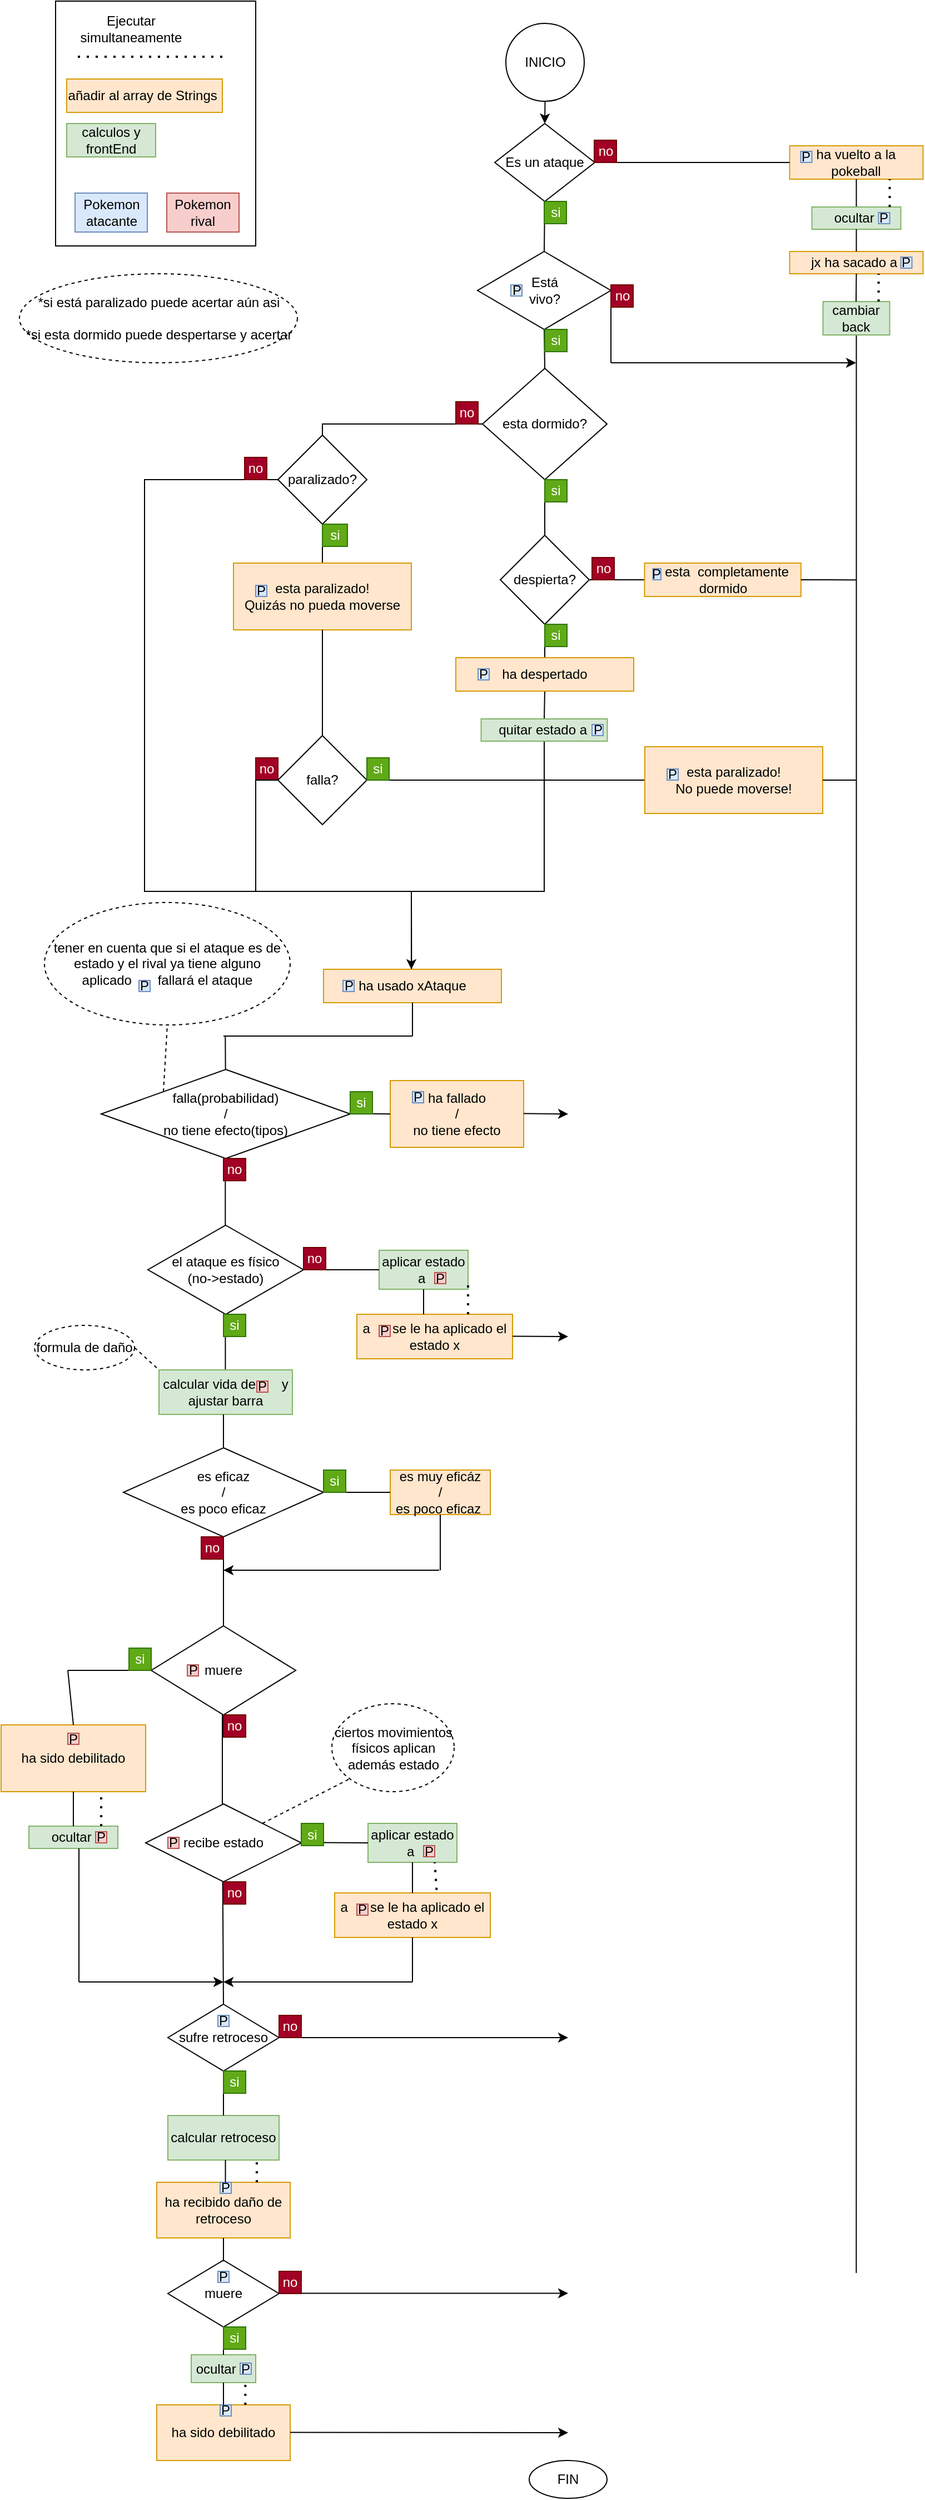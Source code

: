 <mxfile version="20.3.0" type="device"><diagram id="TTxamxQ-wxylOq79l1CP" name="Página-1"><mxGraphModel dx="1242" dy="259" grid="1" gridSize="10" guides="1" tooltips="1" connect="1" arrows="1" fold="1" page="1" pageScale="1" pageWidth="827" pageHeight="1169" math="0" shadow="0"><root><mxCell id="0"/><mxCell id="1" parent="0"/><mxCell id="rNsRmQlLAlnCnzhRbah5-5" style="edgeStyle=orthogonalEdgeStyle;rounded=0;orthogonalLoop=1;jettySize=auto;html=1;exitX=0.5;exitY=1;exitDx=0;exitDy=0;entryX=0.5;entryY=0;entryDx=0;entryDy=0;endArrow=none;endFill=0;" edge="1" parent="1" source="TxK9LLlYr3Nm-h3g5hkF-1" target="TxK9LLlYr3Nm-h3g5hkF-35"><mxGeometry relative="1" as="geometry"/></mxCell><mxCell id="TxK9LLlYr3Nm-h3g5hkF-1" value="" style="rhombus;whiteSpace=wrap;html=1;" parent="1" vertex="1"><mxGeometry x="419.5" y="265" width="120" height="70" as="geometry"/></mxCell><mxCell id="TxK9LLlYr3Nm-h3g5hkF-2" value="P" style="text;html=1;strokeColor=#6c8ebf;fillColor=#dae8fc;align=center;verticalAlign=middle;whiteSpace=wrap;rounded=0;" parent="1" vertex="1"><mxGeometry x="449.5" y="295" width="10" height="10" as="geometry"/></mxCell><mxCell id="TxK9LLlYr3Nm-h3g5hkF-3" value="Está vivo?" style="text;html=1;strokeColor=none;fillColor=none;align=center;verticalAlign=middle;whiteSpace=wrap;rounded=0;" parent="1" vertex="1"><mxGeometry x="459.5" y="290" width="40" height="20" as="geometry"/></mxCell><mxCell id="TxK9LLlYr3Nm-h3g5hkF-11" value="si" style="text;html=1;strokeColor=#2D7600;fillColor=#60a917;align=center;verticalAlign=middle;whiteSpace=wrap;rounded=0;fontColor=#ffffff;" parent="1" vertex="1"><mxGeometry x="480" y="335" width="20" height="20" as="geometry"/></mxCell><mxCell id="TxK9LLlYr3Nm-h3g5hkF-12" value="Es un ataque" style="rhombus;whiteSpace=wrap;html=1;" parent="1" vertex="1"><mxGeometry x="435" y="150" width="90" height="70" as="geometry"/></mxCell><mxCell id="TxK9LLlYr3Nm-h3g5hkF-13" value="" style="endArrow=none;html=1;exitX=0.5;exitY=0;exitDx=0;exitDy=0;entryX=0.5;entryY=1;entryDx=0;entryDy=0;" parent="1" source="TxK9LLlYr3Nm-h3g5hkF-1" target="TxK9LLlYr3Nm-h3g5hkF-12" edge="1"><mxGeometry width="50" height="50" relative="1" as="geometry"><mxPoint x="479.5" y="255" as="sourcePoint"/><mxPoint x="499.5" y="235" as="targetPoint"/></mxGeometry></mxCell><mxCell id="TxK9LLlYr3Nm-h3g5hkF-15" value="ha vuelto a la pokeball" style="text;html=1;strokeColor=#d79b00;fillColor=#ffe6cc;align=center;verticalAlign=middle;whiteSpace=wrap;rounded=0;" parent="1" vertex="1"><mxGeometry x="700.25" y="170" width="120" height="30" as="geometry"/></mxCell><mxCell id="TxK9LLlYr3Nm-h3g5hkF-16" value="P" style="text;html=1;strokeColor=#6c8ebf;fillColor=#dae8fc;align=center;verticalAlign=middle;whiteSpace=wrap;rounded=0;" parent="1" vertex="1"><mxGeometry x="710.25" y="175" width="10" height="10" as="geometry"/></mxCell><mxCell id="TxK9LLlYr3Nm-h3g5hkF-17" value="si" style="text;html=1;strokeColor=#2D7600;fillColor=#60a917;align=center;verticalAlign=middle;whiteSpace=wrap;rounded=0;fontColor=#ffffff;" parent="1" vertex="1"><mxGeometry x="479.5" y="220" width="20" height="20" as="geometry"/></mxCell><mxCell id="TxK9LLlYr3Nm-h3g5hkF-18" value="" style="endArrow=none;html=1;entryX=0;entryY=0.5;entryDx=0;entryDy=0;exitX=1;exitY=0.5;exitDx=0;exitDy=0;" parent="1" source="TxK9LLlYr3Nm-h3g5hkF-12" target="TxK9LLlYr3Nm-h3g5hkF-15" edge="1"><mxGeometry width="50" height="50" relative="1" as="geometry"><mxPoint x="509.5" y="295" as="sourcePoint"/><mxPoint x="559.5" y="245" as="targetPoint"/></mxGeometry></mxCell><mxCell id="TxK9LLlYr3Nm-h3g5hkF-19" value="no" style="text;html=1;strokeColor=#6F0000;fillColor=#a20025;align=center;verticalAlign=middle;whiteSpace=wrap;rounded=0;fontColor=#ffffff;" parent="1" vertex="1"><mxGeometry x="524.5" y="165" width="20" height="20" as="geometry"/></mxCell><mxCell id="rNsRmQlLAlnCnzhRbah5-15" style="edgeStyle=orthogonalEdgeStyle;rounded=0;orthogonalLoop=1;jettySize=auto;html=1;exitX=0.5;exitY=1;exitDx=0;exitDy=0;endArrow=none;endFill=0;" edge="1" parent="1" source="TxK9LLlYr3Nm-h3g5hkF-20"><mxGeometry relative="1" as="geometry"><mxPoint x="760.19" y="2081.524" as="targetPoint"/></mxGeometry></mxCell><mxCell id="TxK9LLlYr3Nm-h3g5hkF-20" value="cambiar back" style="text;html=1;strokeColor=#82b366;fillColor=#d5e8d4;align=center;verticalAlign=middle;whiteSpace=wrap;rounded=0;" parent="1" vertex="1"><mxGeometry x="730.25" y="310" width="60" height="30" as="geometry"/></mxCell><mxCell id="TxK9LLlYr3Nm-h3g5hkF-21" value="" style="endArrow=none;html=1;" parent="1" target="TxK9LLlYr3Nm-h3g5hkF-15" edge="1"><mxGeometry width="50" height="50" relative="1" as="geometry"><mxPoint x="760.25" y="225" as="sourcePoint"/><mxPoint x="700.25" y="235" as="targetPoint"/></mxGeometry></mxCell><mxCell id="TxK9LLlYr3Nm-h3g5hkF-24" value="" style="group" parent="1" vertex="1" connectable="0"><mxGeometry x="720.25" y="225" width="80" height="20" as="geometry"/></mxCell><mxCell id="TxK9LLlYr3Nm-h3g5hkF-22" value="ocultar&amp;nbsp;" style="text;html=1;strokeColor=#82b366;fillColor=#d5e8d4;align=center;verticalAlign=middle;whiteSpace=wrap;rounded=0;" parent="TxK9LLlYr3Nm-h3g5hkF-24" vertex="1"><mxGeometry width="80" height="20" as="geometry"/></mxCell><mxCell id="TxK9LLlYr3Nm-h3g5hkF-23" value="P" style="text;html=1;strokeColor=#6c8ebf;fillColor=#dae8fc;align=center;verticalAlign=middle;whiteSpace=wrap;rounded=0;" parent="TxK9LLlYr3Nm-h3g5hkF-24" vertex="1"><mxGeometry x="60" y="5" width="10" height="10" as="geometry"/></mxCell><mxCell id="TxK9LLlYr3Nm-h3g5hkF-28" value="" style="group" parent="1" vertex="1" connectable="0"><mxGeometry x="700.25" y="265" width="120" height="20" as="geometry"/></mxCell><mxCell id="TxK9LLlYr3Nm-h3g5hkF-26" value="jx ha sacado a&amp;nbsp;" style="text;html=1;strokeColor=#d79b00;fillColor=#ffe6cc;align=center;verticalAlign=middle;whiteSpace=wrap;rounded=0;" parent="TxK9LLlYr3Nm-h3g5hkF-28" vertex="1"><mxGeometry width="120" height="20" as="geometry"/></mxCell><mxCell id="TxK9LLlYr3Nm-h3g5hkF-27" value="P" style="text;html=1;strokeColor=#6c8ebf;fillColor=#dae8fc;align=center;verticalAlign=middle;whiteSpace=wrap;rounded=0;" parent="TxK9LLlYr3Nm-h3g5hkF-28" vertex="1"><mxGeometry x="100" y="5" width="10" height="10" as="geometry"/></mxCell><mxCell id="TxK9LLlYr3Nm-h3g5hkF-29" value="" style="endArrow=none;html=1;entryX=0.5;entryY=1;entryDx=0;entryDy=0;exitX=0.5;exitY=0;exitDx=0;exitDy=0;" parent="1" source="TxK9LLlYr3Nm-h3g5hkF-26" target="TxK9LLlYr3Nm-h3g5hkF-22" edge="1"><mxGeometry width="50" height="50" relative="1" as="geometry"><mxPoint x="770.25" y="235.0" as="sourcePoint"/><mxPoint x="770.25" y="210" as="targetPoint"/></mxGeometry></mxCell><mxCell id="TxK9LLlYr3Nm-h3g5hkF-30" value="" style="endArrow=none;html=1;entryX=0.5;entryY=1;entryDx=0;entryDy=0;exitX=0.5;exitY=0;exitDx=0;exitDy=0;" parent="1" target="TxK9LLlYr3Nm-h3g5hkF-26" edge="1"><mxGeometry width="50" height="50" relative="1" as="geometry"><mxPoint x="760.01" y="310" as="sourcePoint"/><mxPoint x="760.01" y="290" as="targetPoint"/></mxGeometry></mxCell><mxCell id="TxK9LLlYr3Nm-h3g5hkF-31" value="" style="endArrow=none;html=1;entryX=1;entryY=0.5;entryDx=0;entryDy=0;" parent="1" target="TxK9LLlYr3Nm-h3g5hkF-1" edge="1"><mxGeometry width="50" height="50" relative="1" as="geometry"><mxPoint x="539.5" y="365" as="sourcePoint"/><mxPoint x="359.5" y="395" as="targetPoint"/></mxGeometry></mxCell><mxCell id="TxK9LLlYr3Nm-h3g5hkF-33" value="" style="endArrow=classic;html=1;endFill=1;" parent="1" edge="1"><mxGeometry width="50" height="50" relative="1" as="geometry"><mxPoint x="539.5" y="365" as="sourcePoint"/><mxPoint x="760" y="365" as="targetPoint"/></mxGeometry></mxCell><mxCell id="TxK9LLlYr3Nm-h3g5hkF-34" value="no" style="text;html=1;strokeColor=#6F0000;fillColor=#a20025;align=center;verticalAlign=middle;whiteSpace=wrap;rounded=0;fontColor=#ffffff;" parent="1" vertex="1"><mxGeometry x="539.5" y="295" width="20" height="20" as="geometry"/></mxCell><mxCell id="rNsRmQlLAlnCnzhRbah5-25" value="" style="edgeStyle=orthogonalEdgeStyle;rounded=0;orthogonalLoop=1;jettySize=auto;html=1;endArrow=none;endFill=0;" edge="1" parent="1" source="TxK9LLlYr3Nm-h3g5hkF-35" target="rNsRmQlLAlnCnzhRbah5-6"><mxGeometry relative="1" as="geometry"/></mxCell><mxCell id="rNsRmQlLAlnCnzhRbah5-35" style="edgeStyle=orthogonalEdgeStyle;rounded=0;orthogonalLoop=1;jettySize=auto;html=1;exitX=0;exitY=0.5;exitDx=0;exitDy=0;endArrow=none;endFill=0;entryX=0.5;entryY=0;entryDx=0;entryDy=0;" edge="1" parent="1" source="TxK9LLlYr3Nm-h3g5hkF-35" target="rNsRmQlLAlnCnzhRbah5-27"><mxGeometry relative="1" as="geometry"><mxPoint x="270" y="420.143" as="targetPoint"/><Array as="points"><mxPoint x="280" y="420"/></Array></mxGeometry></mxCell><mxCell id="TxK9LLlYr3Nm-h3g5hkF-35" value="esta dormido?" style="rhombus;whiteSpace=wrap;html=1;" parent="1" vertex="1"><mxGeometry x="424" y="370" width="112" height="100" as="geometry"/></mxCell><mxCell id="TxK9LLlYr3Nm-h3g5hkF-37" value="*si está paralizado puede acertar aún asi&lt;br&gt;&lt;br&gt;*si esta dormido puede despertarse y acertar" style="ellipse;whiteSpace=wrap;html=1;dashed=1;" parent="1" vertex="1"><mxGeometry x="7.5" y="285" width="250" height="80" as="geometry"/></mxCell><mxCell id="TxK9LLlYr3Nm-h3g5hkF-40" value="si" style="text;html=1;strokeColor=#2D7600;fillColor=#60a917;align=center;verticalAlign=middle;whiteSpace=wrap;rounded=0;fontColor=#ffffff;" parent="1" vertex="1"><mxGeometry x="480" y="470" width="20" height="20" as="geometry"/></mxCell><mxCell id="TxK9LLlYr3Nm-h3g5hkF-41" value="" style="endArrow=none;html=1;" parent="1" edge="1"><mxGeometry width="50" height="50" relative="1" as="geometry"><mxPoint x="360.17" y="910" as="sourcePoint"/><mxPoint x="360" y="840" as="targetPoint"/></mxGeometry></mxCell><mxCell id="TxK9LLlYr3Nm-h3g5hkF-43" value="no" style="text;html=1;strokeColor=#6F0000;fillColor=#a20025;align=center;verticalAlign=middle;whiteSpace=wrap;rounded=0;fontColor=#ffffff;" parent="1" vertex="1"><mxGeometry x="220" y="720" width="20" height="20" as="geometry"/></mxCell><mxCell id="TxK9LLlYr3Nm-h3g5hkF-45" value="" style="group" parent="1" vertex="1" connectable="0"><mxGeometry x="281" y="910" width="160" height="30" as="geometry"/></mxCell><mxCell id="TxK9LLlYr3Nm-h3g5hkF-42" value="ha usado xAtaque" style="text;html=1;strokeColor=#d79b00;fillColor=#ffe6cc;align=center;verticalAlign=middle;whiteSpace=wrap;rounded=0;" parent="TxK9LLlYr3Nm-h3g5hkF-45" vertex="1"><mxGeometry width="160" height="30" as="geometry"/></mxCell><mxCell id="TxK9LLlYr3Nm-h3g5hkF-44" value="P" style="text;html=1;strokeColor=#6c8ebf;fillColor=#dae8fc;align=center;verticalAlign=middle;whiteSpace=wrap;rounded=0;" parent="TxK9LLlYr3Nm-h3g5hkF-45" vertex="1"><mxGeometry x="17.5" y="10" width="10" height="10" as="geometry"/></mxCell><mxCell id="TxK9LLlYr3Nm-h3g5hkF-46" value="falla(probabilidad)&lt;br&gt;/&lt;br&gt;no tiene efecto(tipos)" style="rhombus;whiteSpace=wrap;html=1;" parent="1" vertex="1"><mxGeometry x="81" y="1000" width="224" height="80" as="geometry"/></mxCell><mxCell id="TxK9LLlYr3Nm-h3g5hkF-47" value="" style="endArrow=none;html=1;entryX=0.5;entryY=1;entryDx=0;entryDy=0;" parent="1" target="TxK9LLlYr3Nm-h3g5hkF-42" edge="1"><mxGeometry width="50" height="50" relative="1" as="geometry"><mxPoint x="361" y="970" as="sourcePoint"/><mxPoint x="221" y="880" as="targetPoint"/></mxGeometry></mxCell><mxCell id="TxK9LLlYr3Nm-h3g5hkF-48" value="" style="endArrow=none;html=1;" parent="1" edge="1"><mxGeometry width="50" height="50" relative="1" as="geometry"><mxPoint x="192.82" y="1000" as="sourcePoint"/><mxPoint x="192.66" y="970" as="targetPoint"/></mxGeometry></mxCell><mxCell id="TxK9LLlYr3Nm-h3g5hkF-49" value="" style="endArrow=none;html=1;" parent="1" edge="1"><mxGeometry width="50" height="50" relative="1" as="geometry"><mxPoint x="191" y="970" as="sourcePoint"/><mxPoint x="361" y="970" as="targetPoint"/></mxGeometry></mxCell><mxCell id="TxK9LLlYr3Nm-h3g5hkF-50" value="ha fallado&lt;br&gt;/&lt;br&gt;no tiene efecto" style="rounded=0;whiteSpace=wrap;html=1;fillColor=#ffe6cc;strokeColor=#d79b00;" parent="1" vertex="1"><mxGeometry x="341" y="1010" width="120" height="60" as="geometry"/></mxCell><mxCell id="TxK9LLlYr3Nm-h3g5hkF-51" value="" style="endArrow=classic;html=1;endFill=1;" parent="1" edge="1"><mxGeometry width="50" height="50" relative="1" as="geometry"><mxPoint x="461" y="1039.66" as="sourcePoint"/><mxPoint x="501" y="1040" as="targetPoint"/></mxGeometry></mxCell><mxCell id="TxK9LLlYr3Nm-h3g5hkF-52" value="" style="endArrow=none;html=1;entryX=0;entryY=0.5;entryDx=0;entryDy=0;" parent="1" target="TxK9LLlYr3Nm-h3g5hkF-50" edge="1"><mxGeometry width="50" height="50" relative="1" as="geometry"><mxPoint x="305" y="1039.66" as="sourcePoint"/><mxPoint x="335" y="1039.66" as="targetPoint"/></mxGeometry></mxCell><mxCell id="TxK9LLlYr3Nm-h3g5hkF-53" value="si" style="text;html=1;strokeColor=#2D7600;fillColor=#60a917;align=center;verticalAlign=middle;whiteSpace=wrap;rounded=0;fontColor=#ffffff;" parent="1" vertex="1"><mxGeometry x="305" y="1020" width="20" height="20" as="geometry"/></mxCell><mxCell id="TxK9LLlYr3Nm-h3g5hkF-54" value="P" style="text;html=1;strokeColor=#6c8ebf;fillColor=#dae8fc;align=center;verticalAlign=middle;whiteSpace=wrap;rounded=0;" parent="1" vertex="1"><mxGeometry x="361" y="1020" width="10" height="10" as="geometry"/></mxCell><mxCell id="TxK9LLlYr3Nm-h3g5hkF-55" value="" style="endArrow=none;html=1;" parent="1" edge="1"><mxGeometry width="50" height="50" relative="1" as="geometry"><mxPoint x="192.66" y="1140" as="sourcePoint"/><mxPoint x="192.66" y="1080" as="targetPoint"/></mxGeometry></mxCell><mxCell id="TxK9LLlYr3Nm-h3g5hkF-56" value="no" style="text;html=1;strokeColor=#6F0000;fillColor=#a20025;align=center;verticalAlign=middle;whiteSpace=wrap;rounded=0;fontColor=#ffffff;" parent="1" vertex="1"><mxGeometry x="191" y="1080" width="20" height="20" as="geometry"/></mxCell><mxCell id="TxK9LLlYr3Nm-h3g5hkF-57" value="tener en cuenta que si el ataque es de estado y el rival ya tiene alguno aplicado&amp;nbsp; &amp;nbsp; &amp;nbsp; &amp;nbsp;fallará el ataque" style="ellipse;whiteSpace=wrap;html=1;dashed=1;" parent="1" vertex="1"><mxGeometry x="30" y="850" width="221" height="110" as="geometry"/></mxCell><mxCell id="TxK9LLlYr3Nm-h3g5hkF-58" value="" style="endArrow=none;html=1;exitX=0;exitY=0;exitDx=0;exitDy=0;entryX=0.5;entryY=1;entryDx=0;entryDy=0;dashed=1;" parent="1" source="TxK9LLlYr3Nm-h3g5hkF-46" target="TxK9LLlYr3Nm-h3g5hkF-57" edge="1"><mxGeometry width="50" height="50" relative="1" as="geometry"><mxPoint x="81" y="1000" as="sourcePoint"/><mxPoint x="44.75" y="970" as="targetPoint"/></mxGeometry></mxCell><mxCell id="TxK9LLlYr3Nm-h3g5hkF-59" value="P" style="text;html=1;strokeColor=#6c8ebf;fillColor=#dae8fc;align=center;verticalAlign=middle;whiteSpace=wrap;rounded=0;" parent="1" vertex="1"><mxGeometry x="115" y="920" width="10" height="10" as="geometry"/></mxCell><mxCell id="TxK9LLlYr3Nm-h3g5hkF-60" value="el ataque es físico&lt;br&gt;(no-&amp;gt;estado)" style="rhombus;whiteSpace=wrap;html=1;" parent="1" vertex="1"><mxGeometry x="123" y="1140" width="140" height="80" as="geometry"/></mxCell><mxCell id="TxK9LLlYr3Nm-h3g5hkF-63" value="" style="group" parent="1" vertex="1" connectable="0"><mxGeometry x="331" y="1162.5" width="80" height="35" as="geometry"/></mxCell><mxCell id="TxK9LLlYr3Nm-h3g5hkF-61" value="aplicar estado a&amp;nbsp;" style="text;html=1;strokeColor=#82b366;fillColor=#d5e8d4;align=center;verticalAlign=middle;whiteSpace=wrap;rounded=0;" parent="TxK9LLlYr3Nm-h3g5hkF-63" vertex="1"><mxGeometry width="80" height="35" as="geometry"/></mxCell><mxCell id="TxK9LLlYr3Nm-h3g5hkF-62" value="P" style="text;html=1;strokeColor=#b85450;fillColor=#f8cecc;align=center;verticalAlign=middle;whiteSpace=wrap;rounded=0;" parent="TxK9LLlYr3Nm-h3g5hkF-63" vertex="1"><mxGeometry x="50" y="20" width="10" height="10" as="geometry"/></mxCell><mxCell id="TxK9LLlYr3Nm-h3g5hkF-64" value="" style="endArrow=none;html=1;exitX=1;exitY=0.5;exitDx=0;exitDy=0;entryX=0;entryY=0.5;entryDx=0;entryDy=0;" parent="1" source="TxK9LLlYr3Nm-h3g5hkF-60" target="TxK9LLlYr3Nm-h3g5hkF-61" edge="1"><mxGeometry width="50" height="50" relative="1" as="geometry"><mxPoint x="261" y="1113" as="sourcePoint"/><mxPoint x="325" y="1112.5" as="targetPoint"/></mxGeometry></mxCell><mxCell id="TxK9LLlYr3Nm-h3g5hkF-65" value="no" style="text;html=1;strokeColor=#6F0000;fillColor=#a20025;align=center;verticalAlign=middle;whiteSpace=wrap;rounded=0;fontColor=#ffffff;" parent="1" vertex="1"><mxGeometry x="263" y="1160" width="20" height="20" as="geometry"/></mxCell><mxCell id="TxK9LLlYr3Nm-h3g5hkF-68" value="" style="group" parent="1" vertex="1" connectable="0"><mxGeometry x="311" y="1220" width="140" height="40" as="geometry"/></mxCell><mxCell id="TxK9LLlYr3Nm-h3g5hkF-66" value="a&amp;nbsp; &amp;nbsp; &amp;nbsp; se le ha aplicado el estado x" style="text;html=1;strokeColor=#d79b00;fillColor=#ffe6cc;align=center;verticalAlign=middle;whiteSpace=wrap;rounded=0;" parent="TxK9LLlYr3Nm-h3g5hkF-68" vertex="1"><mxGeometry width="140" height="40" as="geometry"/></mxCell><mxCell id="TxK9LLlYr3Nm-h3g5hkF-67" value="P" style="text;html=1;strokeColor=#b85450;fillColor=#f8cecc;align=center;verticalAlign=middle;whiteSpace=wrap;rounded=0;" parent="TxK9LLlYr3Nm-h3g5hkF-68" vertex="1"><mxGeometry x="20" y="10" width="10" height="10" as="geometry"/></mxCell><mxCell id="TxK9LLlYr3Nm-h3g5hkF-69" value="" style="endArrow=none;html=1;entryX=0.5;entryY=1;entryDx=0;entryDy=0;" parent="1" target="TxK9LLlYr3Nm-h3g5hkF-61" edge="1"><mxGeometry width="50" height="50" relative="1" as="geometry"><mxPoint x="371" y="1220" as="sourcePoint"/><mxPoint x="341" y="1190" as="targetPoint"/></mxGeometry></mxCell><mxCell id="TxK9LLlYr3Nm-h3g5hkF-70" value="" style="endArrow=classic;html=1;endFill=1;" parent="1" edge="1"><mxGeometry width="50" height="50" relative="1" as="geometry"><mxPoint x="451" y="1239.8" as="sourcePoint"/><mxPoint x="501" y="1240" as="targetPoint"/></mxGeometry></mxCell><mxCell id="TxK9LLlYr3Nm-h3g5hkF-71" value="" style="endArrow=none;html=1;" parent="1" edge="1"><mxGeometry width="50" height="50" relative="1" as="geometry"><mxPoint x="192.71" y="1270" as="sourcePoint"/><mxPoint x="192.71" y="1220" as="targetPoint"/></mxGeometry></mxCell><mxCell id="TxK9LLlYr3Nm-h3g5hkF-74" value="" style="group" parent="1" vertex="1" connectable="0"><mxGeometry x="133" y="1270" width="120" height="40" as="geometry"/></mxCell><mxCell id="TxK9LLlYr3Nm-h3g5hkF-72" value="calcular vida de&amp;nbsp; &amp;nbsp; &amp;nbsp; &amp;nbsp;y ajustar barra" style="text;html=1;strokeColor=#82b366;fillColor=#d5e8d4;align=center;verticalAlign=middle;whiteSpace=wrap;rounded=0;" parent="TxK9LLlYr3Nm-h3g5hkF-74" vertex="1"><mxGeometry width="120" height="40" as="geometry"/></mxCell><mxCell id="TxK9LLlYr3Nm-h3g5hkF-73" value="P" style="text;html=1;strokeColor=#b85450;fillColor=#f8cecc;align=center;verticalAlign=middle;whiteSpace=wrap;rounded=0;" parent="TxK9LLlYr3Nm-h3g5hkF-74" vertex="1"><mxGeometry x="88" y="10" width="10" height="10" as="geometry"/></mxCell><mxCell id="TxK9LLlYr3Nm-h3g5hkF-75" value="" style="endArrow=none;html=1;exitX=0.5;exitY=0;exitDx=0;exitDy=0;" parent="1" source="TxK9LLlYr3Nm-h3g5hkF-79" edge="1"><mxGeometry width="50" height="50" relative="1" as="geometry"><mxPoint x="191" y="1350" as="sourcePoint"/><mxPoint x="191" y="1310" as="targetPoint"/></mxGeometry></mxCell><mxCell id="TxK9LLlYr3Nm-h3g5hkF-77" value="formula de daño" style="ellipse;whiteSpace=wrap;html=1;dashed=1;" parent="1" vertex="1"><mxGeometry x="21" y="1230" width="90" height="40" as="geometry"/></mxCell><mxCell id="TxK9LLlYr3Nm-h3g5hkF-78" value="" style="endArrow=none;html=1;exitX=1;exitY=0.5;exitDx=0;exitDy=0;entryX=0;entryY=0;entryDx=0;entryDy=0;dashed=1;" parent="1" source="TxK9LLlYr3Nm-h3g5hkF-77" target="TxK9LLlYr3Nm-h3g5hkF-72" edge="1"><mxGeometry width="50" height="50" relative="1" as="geometry"><mxPoint x="147" y="1030" as="sourcePoint"/><mxPoint x="131" y="970" as="targetPoint"/></mxGeometry></mxCell><mxCell id="TxK9LLlYr3Nm-h3g5hkF-79" value="es eficaz&lt;br&gt;/&lt;br&gt;es poco eficaz" style="rhombus;whiteSpace=wrap;html=1;" parent="1" vertex="1"><mxGeometry x="101" y="1340" width="180" height="80" as="geometry"/></mxCell><mxCell id="TxK9LLlYr3Nm-h3g5hkF-80" value="si" style="text;html=1;strokeColor=#2D7600;fillColor=#60a917;align=center;verticalAlign=middle;whiteSpace=wrap;rounded=0;fontColor=#ffffff;" parent="1" vertex="1"><mxGeometry x="191" y="1220" width="20" height="20" as="geometry"/></mxCell><mxCell id="TxK9LLlYr3Nm-h3g5hkF-81" value="" style="endArrow=none;html=1;" parent="1" edge="1"><mxGeometry width="50" height="50" relative="1" as="geometry"><mxPoint x="191" y="1500" as="sourcePoint"/><mxPoint x="191" y="1420" as="targetPoint"/></mxGeometry></mxCell><mxCell id="TxK9LLlYr3Nm-h3g5hkF-83" value="es muy eficáz&lt;br&gt;/&lt;br&gt;es poco eficaz&amp;nbsp;" style="text;html=1;strokeColor=#d79b00;fillColor=#ffe6cc;align=center;verticalAlign=middle;whiteSpace=wrap;rounded=0;" parent="1" vertex="1"><mxGeometry x="341" y="1360" width="90" height="40" as="geometry"/></mxCell><mxCell id="TxK9LLlYr3Nm-h3g5hkF-84" value="" style="endArrow=none;html=1;exitX=1;exitY=0.5;exitDx=0;exitDy=0;entryX=0;entryY=0.5;entryDx=0;entryDy=0;" parent="1" source="TxK9LLlYr3Nm-h3g5hkF-79" target="TxK9LLlYr3Nm-h3g5hkF-83" edge="1"><mxGeometry width="50" height="50" relative="1" as="geometry"><mxPoint x="281" y="1440" as="sourcePoint"/><mxPoint x="331" y="1379" as="targetPoint"/></mxGeometry></mxCell><mxCell id="TxK9LLlYr3Nm-h3g5hkF-85" value="si" style="text;html=1;strokeColor=#2D7600;fillColor=#60a917;align=center;verticalAlign=middle;whiteSpace=wrap;rounded=0;fontColor=#ffffff;" parent="1" vertex="1"><mxGeometry x="281" y="1360" width="20" height="20" as="geometry"/></mxCell><mxCell id="TxK9LLlYr3Nm-h3g5hkF-86" value="" style="endArrow=none;html=1;entryX=0.5;entryY=1;entryDx=0;entryDy=0;" parent="1" target="TxK9LLlYr3Nm-h3g5hkF-83" edge="1"><mxGeometry width="50" height="50" relative="1" as="geometry"><mxPoint x="386" y="1450" as="sourcePoint"/><mxPoint x="341" y="1390" as="targetPoint"/></mxGeometry></mxCell><mxCell id="TxK9LLlYr3Nm-h3g5hkF-87" value="" style="endArrow=classic;html=1;endFill=1;" parent="1" edge="1"><mxGeometry width="50" height="50" relative="1" as="geometry"><mxPoint x="385" y="1450.0" as="sourcePoint"/><mxPoint x="191" y="1450" as="targetPoint"/></mxGeometry></mxCell><mxCell id="TxK9LLlYr3Nm-h3g5hkF-88" value="no" style="text;html=1;strokeColor=#6F0000;fillColor=#a20025;align=center;verticalAlign=middle;whiteSpace=wrap;rounded=0;fontColor=#ffffff;" parent="1" vertex="1"><mxGeometry x="171" y="1420" width="20" height="20" as="geometry"/></mxCell><mxCell id="TxK9LLlYr3Nm-h3g5hkF-91" value="" style="group" parent="1" vertex="1" connectable="0"><mxGeometry x="126" y="1500" width="130" height="80" as="geometry"/></mxCell><mxCell id="TxK9LLlYr3Nm-h3g5hkF-89" value="muere" style="rhombus;whiteSpace=wrap;html=1;" parent="TxK9LLlYr3Nm-h3g5hkF-91" vertex="1"><mxGeometry width="130" height="80" as="geometry"/></mxCell><mxCell id="TxK9LLlYr3Nm-h3g5hkF-90" value="P" style="text;html=1;strokeColor=#b85450;fillColor=#f8cecc;align=center;verticalAlign=middle;whiteSpace=wrap;rounded=0;" parent="TxK9LLlYr3Nm-h3g5hkF-91" vertex="1"><mxGeometry x="32.5" y="35" width="10" height="10" as="geometry"/></mxCell><mxCell id="TxK9LLlYr3Nm-h3g5hkF-93" value="" style="endArrow=none;html=1;" parent="1" edge="1"><mxGeometry width="50" height="50" relative="1" as="geometry"><mxPoint x="190" y="1660" as="sourcePoint"/><mxPoint x="190" y="1580" as="targetPoint"/></mxGeometry></mxCell><mxCell id="TxK9LLlYr3Nm-h3g5hkF-94" value="no" style="text;html=1;strokeColor=#6F0000;fillColor=#a20025;align=center;verticalAlign=middle;whiteSpace=wrap;rounded=0;fontColor=#ffffff;" parent="1" vertex="1"><mxGeometry x="191" y="1580" width="20" height="20" as="geometry"/></mxCell><mxCell id="TxK9LLlYr3Nm-h3g5hkF-97" value="" style="group" parent="1" vertex="1" connectable="0"><mxGeometry x="121" y="1660" width="140" height="70" as="geometry"/></mxCell><mxCell id="TxK9LLlYr3Nm-h3g5hkF-95" value="recibe estado" style="rhombus;whiteSpace=wrap;html=1;" parent="TxK9LLlYr3Nm-h3g5hkF-97" vertex="1"><mxGeometry width="140" height="70" as="geometry"/></mxCell><mxCell id="TxK9LLlYr3Nm-h3g5hkF-96" value="P" style="text;html=1;strokeColor=#b85450;fillColor=#f8cecc;align=center;verticalAlign=middle;whiteSpace=wrap;rounded=0;" parent="TxK9LLlYr3Nm-h3g5hkF-97" vertex="1"><mxGeometry x="20" y="30" width="10" height="10" as="geometry"/></mxCell><mxCell id="TxK9LLlYr3Nm-h3g5hkF-98" value="ciertos movimientos físicos aplican además estado" style="ellipse;whiteSpace=wrap;html=1;dashed=1;" parent="1" vertex="1"><mxGeometry x="288.5" y="1570" width="110" height="79" as="geometry"/></mxCell><mxCell id="TxK9LLlYr3Nm-h3g5hkF-99" value="" style="endArrow=none;html=1;exitX=1;exitY=0;exitDx=0;exitDy=0;entryX=0;entryY=1;entryDx=0;entryDy=0;dashed=1;" parent="1" source="TxK9LLlYr3Nm-h3g5hkF-95" target="TxK9LLlYr3Nm-h3g5hkF-98" edge="1"><mxGeometry width="50" height="50" relative="1" as="geometry"><mxPoint x="121" y="1260" as="sourcePoint"/><mxPoint x="143" y="1280" as="targetPoint"/></mxGeometry></mxCell><mxCell id="TxK9LLlYr3Nm-h3g5hkF-101" value="" style="endArrow=none;dashed=1;html=1;dashPattern=1 3;strokeWidth=2;entryX=0.75;entryY=1;entryDx=0;entryDy=0;exitX=0.875;exitY=0;exitDx=0;exitDy=0;exitPerimeter=0;" parent="1" source="TxK9LLlYr3Nm-h3g5hkF-22" target="TxK9LLlYr3Nm-h3g5hkF-15" edge="1"><mxGeometry width="50" height="50" relative="1" as="geometry"><mxPoint x="840.25" y="250" as="sourcePoint"/><mxPoint x="840.25" y="200" as="targetPoint"/></mxGeometry></mxCell><mxCell id="TxK9LLlYr3Nm-h3g5hkF-102" value="" style="endArrow=none;dashed=1;html=1;dashPattern=1 3;strokeWidth=2;entryX=0.75;entryY=1;entryDx=0;entryDy=0;exitX=0.875;exitY=0;exitDx=0;exitDy=0;exitPerimeter=0;" parent="1" edge="1"><mxGeometry width="50" height="50" relative="1" as="geometry"><mxPoint x="780.25" y="310" as="sourcePoint"/><mxPoint x="780.25" y="285" as="targetPoint"/></mxGeometry></mxCell><mxCell id="TxK9LLlYr3Nm-h3g5hkF-103" value="" style="endArrow=none;dashed=1;html=1;dashPattern=1 3;strokeWidth=2;" parent="1" edge="1"><mxGeometry width="50" height="50" relative="1" as="geometry"><mxPoint x="411" y="1220" as="sourcePoint"/><mxPoint x="411" y="1190" as="targetPoint"/></mxGeometry></mxCell><mxCell id="TxK9LLlYr3Nm-h3g5hkF-105" value="" style="group" parent="1" vertex="1" connectable="0"><mxGeometry x="291" y="1740" width="140" height="40" as="geometry"/></mxCell><mxCell id="TxK9LLlYr3Nm-h3g5hkF-106" value="a&amp;nbsp; &amp;nbsp; &amp;nbsp; se le ha aplicado el estado x" style="text;html=1;strokeColor=#d79b00;fillColor=#ffe6cc;align=center;verticalAlign=middle;whiteSpace=wrap;rounded=0;" parent="TxK9LLlYr3Nm-h3g5hkF-105" vertex="1"><mxGeometry width="140" height="40" as="geometry"/></mxCell><mxCell id="TxK9LLlYr3Nm-h3g5hkF-107" value="P" style="text;html=1;strokeColor=#b85450;fillColor=#f8cecc;align=center;verticalAlign=middle;whiteSpace=wrap;rounded=0;" parent="TxK9LLlYr3Nm-h3g5hkF-105" vertex="1"><mxGeometry x="20" y="10" width="10" height="10" as="geometry"/></mxCell><mxCell id="TxK9LLlYr3Nm-h3g5hkF-108" value="" style="group" parent="1" vertex="1" connectable="0"><mxGeometry x="321" y="1677.5" width="80" height="35" as="geometry"/></mxCell><mxCell id="TxK9LLlYr3Nm-h3g5hkF-109" value="aplicar estado a&amp;nbsp;" style="text;html=1;strokeColor=#82b366;fillColor=#d5e8d4;align=center;verticalAlign=middle;whiteSpace=wrap;rounded=0;" parent="TxK9LLlYr3Nm-h3g5hkF-108" vertex="1"><mxGeometry width="80" height="35" as="geometry"/></mxCell><mxCell id="TxK9LLlYr3Nm-h3g5hkF-110" value="P" style="text;html=1;strokeColor=#b85450;fillColor=#f8cecc;align=center;verticalAlign=middle;whiteSpace=wrap;rounded=0;" parent="TxK9LLlYr3Nm-h3g5hkF-108" vertex="1"><mxGeometry x="50" y="20" width="10" height="10" as="geometry"/></mxCell><mxCell id="TxK9LLlYr3Nm-h3g5hkF-111" value="" style="endArrow=none;html=1;entryX=0;entryY=0.5;entryDx=0;entryDy=0;" parent="1" target="TxK9LLlYr3Nm-h3g5hkF-109" edge="1"><mxGeometry width="50" height="50" relative="1" as="geometry"><mxPoint x="261" y="1694.66" as="sourcePoint"/><mxPoint x="291" y="1694.66" as="targetPoint"/></mxGeometry></mxCell><mxCell id="TxK9LLlYr3Nm-h3g5hkF-112" value="" style="endArrow=none;html=1;entryX=0.5;entryY=0;entryDx=0;entryDy=0;exitX=0.5;exitY=1;exitDx=0;exitDy=0;" parent="1" source="TxK9LLlYr3Nm-h3g5hkF-109" target="TxK9LLlYr3Nm-h3g5hkF-106" edge="1"><mxGeometry width="50" height="50" relative="1" as="geometry"><mxPoint x="251" y="1620" as="sourcePoint"/><mxPoint x="301" y="1570" as="targetPoint"/></mxGeometry></mxCell><mxCell id="TxK9LLlYr3Nm-h3g5hkF-114" value="" style="endArrow=none;dashed=1;html=1;dashPattern=1 3;strokeWidth=2;exitX=0.655;exitY=-0.067;exitDx=0;exitDy=0;entryX=0.75;entryY=1;entryDx=0;entryDy=0;exitPerimeter=0;" parent="1" source="TxK9LLlYr3Nm-h3g5hkF-106" target="TxK9LLlYr3Nm-h3g5hkF-109" edge="1"><mxGeometry width="50" height="50" relative="1" as="geometry"><mxPoint x="251" y="1620" as="sourcePoint"/><mxPoint x="251" y="1590" as="targetPoint"/></mxGeometry></mxCell><mxCell id="TxK9LLlYr3Nm-h3g5hkF-115" value="si" style="text;html=1;strokeColor=#2D7600;fillColor=#60a917;align=center;verticalAlign=middle;whiteSpace=wrap;rounded=0;fontColor=#ffffff;" parent="1" vertex="1"><mxGeometry x="261" y="1677.5" width="20" height="20" as="geometry"/></mxCell><mxCell id="TxK9LLlYr3Nm-h3g5hkF-116" value="" style="endArrow=none;html=1;exitX=0.5;exitY=0;exitDx=0;exitDy=0;" parent="1" source="TxK9LLlYr3Nm-h3g5hkF-138" edge="1"><mxGeometry width="50" height="50" relative="1" as="geometry"><mxPoint x="190" y="1840" as="sourcePoint"/><mxPoint x="190.31" y="1730.0" as="targetPoint"/></mxGeometry></mxCell><mxCell id="TxK9LLlYr3Nm-h3g5hkF-117" value="no" style="text;html=1;strokeColor=#6F0000;fillColor=#a20025;align=center;verticalAlign=middle;whiteSpace=wrap;rounded=0;fontColor=#ffffff;" parent="1" vertex="1"><mxGeometry x="191" y="1730" width="20" height="20" as="geometry"/></mxCell><mxCell id="TxK9LLlYr3Nm-h3g5hkF-118" value="" style="endArrow=classic;html=1;" parent="1" edge="1"><mxGeometry width="50" height="50" relative="1" as="geometry"><mxPoint x="361" y="1820" as="sourcePoint"/><mxPoint x="191" y="1820" as="targetPoint"/></mxGeometry></mxCell><mxCell id="TxK9LLlYr3Nm-h3g5hkF-120" value="" style="endArrow=none;html=1;" parent="1" edge="1"><mxGeometry width="50" height="50" relative="1" as="geometry"><mxPoint x="361" y="1820" as="sourcePoint"/><mxPoint x="361" y="1780" as="targetPoint"/></mxGeometry></mxCell><mxCell id="TxK9LLlYr3Nm-h3g5hkF-122" value="" style="group" parent="1" vertex="1" connectable="0"><mxGeometry x="16" y="1680" width="80" height="20" as="geometry"/></mxCell><mxCell id="TxK9LLlYr3Nm-h3g5hkF-123" value="ocultar&amp;nbsp;" style="text;html=1;strokeColor=#82b366;fillColor=#d5e8d4;align=center;verticalAlign=middle;whiteSpace=wrap;rounded=0;" parent="TxK9LLlYr3Nm-h3g5hkF-122" vertex="1"><mxGeometry width="80" height="20" as="geometry"/></mxCell><mxCell id="TxK9LLlYr3Nm-h3g5hkF-125" value="P" style="text;html=1;strokeColor=#b85450;fillColor=#f8cecc;align=center;verticalAlign=middle;whiteSpace=wrap;rounded=0;" parent="TxK9LLlYr3Nm-h3g5hkF-122" vertex="1"><mxGeometry x="60" y="5" width="10" height="10" as="geometry"/></mxCell><mxCell id="TxK9LLlYr3Nm-h3g5hkF-127" value="" style="group" parent="1" vertex="1" connectable="0"><mxGeometry x="-9" y="1589" width="130" height="60" as="geometry"/></mxCell><mxCell id="TxK9LLlYr3Nm-h3g5hkF-121" value="ha sido debilitado" style="rounded=0;whiteSpace=wrap;html=1;fillColor=#ffe6cc;strokeColor=#d79b00;" parent="TxK9LLlYr3Nm-h3g5hkF-127" vertex="1"><mxGeometry width="130" height="60" as="geometry"/></mxCell><mxCell id="TxK9LLlYr3Nm-h3g5hkF-126" value="P" style="text;html=1;strokeColor=#b85450;fillColor=#f8cecc;align=center;verticalAlign=middle;whiteSpace=wrap;rounded=0;" parent="TxK9LLlYr3Nm-h3g5hkF-127" vertex="1"><mxGeometry x="60" y="7.5" width="10" height="10" as="geometry"/></mxCell><mxCell id="TxK9LLlYr3Nm-h3g5hkF-128" value="" style="endArrow=none;html=1;entryX=0;entryY=0.5;entryDx=0;entryDy=0;" parent="1" target="TxK9LLlYr3Nm-h3g5hkF-89" edge="1"><mxGeometry width="50" height="50" relative="1" as="geometry"><mxPoint x="51" y="1540" as="sourcePoint"/><mxPoint x="201" y="1600" as="targetPoint"/></mxGeometry></mxCell><mxCell id="TxK9LLlYr3Nm-h3g5hkF-129" value="" style="endArrow=none;html=1;entryX=0.5;entryY=0;entryDx=0;entryDy=0;" parent="1" target="TxK9LLlYr3Nm-h3g5hkF-121" edge="1"><mxGeometry width="50" height="50" relative="1" as="geometry"><mxPoint x="51" y="1540" as="sourcePoint"/><mxPoint x="201" y="1600" as="targetPoint"/></mxGeometry></mxCell><mxCell id="TxK9LLlYr3Nm-h3g5hkF-130" value="si" style="text;html=1;strokeColor=#2D7600;fillColor=#60a917;align=center;verticalAlign=middle;whiteSpace=wrap;rounded=0;fontColor=#ffffff;" parent="1" vertex="1"><mxGeometry x="106" y="1520" width="20" height="20" as="geometry"/></mxCell><mxCell id="TxK9LLlYr3Nm-h3g5hkF-131" value="" style="endArrow=none;html=1;entryX=0.5;entryY=1;entryDx=0;entryDy=0;exitX=0.5;exitY=0;exitDx=0;exitDy=0;" parent="1" source="TxK9LLlYr3Nm-h3g5hkF-123" target="TxK9LLlYr3Nm-h3g5hkF-121" edge="1"><mxGeometry width="50" height="50" relative="1" as="geometry"><mxPoint x="81" y="1730" as="sourcePoint"/><mxPoint x="131" y="1680" as="targetPoint"/></mxGeometry></mxCell><mxCell id="TxK9LLlYr3Nm-h3g5hkF-132" value="" style="endArrow=none;dashed=1;html=1;dashPattern=1 3;strokeWidth=2;exitX=0.813;exitY=0;exitDx=0;exitDy=0;exitPerimeter=0;" parent="1" source="TxK9LLlYr3Nm-h3g5hkF-123" edge="1"><mxGeometry width="50" height="50" relative="1" as="geometry"><mxPoint x="61" y="1720" as="sourcePoint"/><mxPoint x="81" y="1650" as="targetPoint"/></mxGeometry></mxCell><mxCell id="TxK9LLlYr3Nm-h3g5hkF-133" value="" style="rounded=0;whiteSpace=wrap;html=1;" parent="1" vertex="1"><mxGeometry x="40" y="40" width="180" height="220" as="geometry"/></mxCell><mxCell id="rNsRmQlLAlnCnzhRbah5-1" style="edgeStyle=orthogonalEdgeStyle;rounded=0;orthogonalLoop=1;jettySize=auto;html=1;exitX=0.5;exitY=1;exitDx=0;exitDy=0;entryX=0.5;entryY=0;entryDx=0;entryDy=0;" edge="1" parent="1" source="TxK9LLlYr3Nm-h3g5hkF-134" target="TxK9LLlYr3Nm-h3g5hkF-12"><mxGeometry relative="1" as="geometry"/></mxCell><mxCell id="TxK9LLlYr3Nm-h3g5hkF-134" value="INICIO" style="ellipse;whiteSpace=wrap;html=1;" parent="1" vertex="1"><mxGeometry x="445" y="60" width="70.5" height="70" as="geometry"/></mxCell><mxCell id="TxK9LLlYr3Nm-h3g5hkF-136" value="" style="endArrow=none;html=1;" parent="1" edge="1"><mxGeometry width="50" height="50" relative="1" as="geometry"><mxPoint x="61" y="1820" as="sourcePoint"/><mxPoint x="61" y="1700" as="targetPoint"/></mxGeometry></mxCell><mxCell id="TxK9LLlYr3Nm-h3g5hkF-137" value="" style="endArrow=classic;html=1;" parent="1" edge="1"><mxGeometry width="50" height="50" relative="1" as="geometry"><mxPoint x="61" y="1820" as="sourcePoint"/><mxPoint x="191" y="1820" as="targetPoint"/></mxGeometry></mxCell><mxCell id="TxK9LLlYr3Nm-h3g5hkF-138" value="sufre retroceso" style="rhombus;whiteSpace=wrap;html=1;" parent="1" vertex="1"><mxGeometry x="141" y="1840" width="100" height="60" as="geometry"/></mxCell><mxCell id="TxK9LLlYr3Nm-h3g5hkF-139" value="P" style="text;html=1;strokeColor=#6c8ebf;fillColor=#dae8fc;align=center;verticalAlign=middle;whiteSpace=wrap;rounded=0;" parent="1" vertex="1"><mxGeometry x="186" y="1850" width="10" height="10" as="geometry"/></mxCell><mxCell id="TxK9LLlYr3Nm-h3g5hkF-140" value="" style="endArrow=classic;html=1;exitX=1;exitY=0.5;exitDx=0;exitDy=0;" parent="1" source="TxK9LLlYr3Nm-h3g5hkF-138" edge="1"><mxGeometry width="50" height="50" relative="1" as="geometry"><mxPoint x="301" y="1900" as="sourcePoint"/><mxPoint x="501" y="1870" as="targetPoint"/></mxGeometry></mxCell><mxCell id="TxK9LLlYr3Nm-h3g5hkF-141" value="no" style="text;html=1;strokeColor=#6F0000;fillColor=#a20025;align=center;verticalAlign=middle;whiteSpace=wrap;rounded=0;fontColor=#ffffff;" parent="1" vertex="1"><mxGeometry x="241" y="1850" width="20" height="20" as="geometry"/></mxCell><mxCell id="TxK9LLlYr3Nm-h3g5hkF-142" value="calcular retroceso" style="rounded=0;whiteSpace=wrap;html=1;fillColor=#d5e8d4;strokeColor=#82b366;" parent="1" vertex="1"><mxGeometry x="141" y="1940" width="100" height="40" as="geometry"/></mxCell><mxCell id="TxK9LLlYr3Nm-h3g5hkF-143" value="" style="endArrow=none;html=1;entryX=0.5;entryY=1;entryDx=0;entryDy=0;" parent="1" source="TxK9LLlYr3Nm-h3g5hkF-142" target="TxK9LLlYr3Nm-h3g5hkF-138" edge="1"><mxGeometry width="50" height="50" relative="1" as="geometry"><mxPoint x="301" y="1990" as="sourcePoint"/><mxPoint x="351" y="1940" as="targetPoint"/></mxGeometry></mxCell><mxCell id="TxK9LLlYr3Nm-h3g5hkF-144" value="si" style="text;html=1;strokeColor=#2D7600;fillColor=#60a917;align=center;verticalAlign=middle;whiteSpace=wrap;rounded=0;fontColor=#ffffff;" parent="1" vertex="1"><mxGeometry x="191" y="1900" width="20" height="20" as="geometry"/></mxCell><mxCell id="TxK9LLlYr3Nm-h3g5hkF-147" value="" style="group" parent="1" vertex="1" connectable="0"><mxGeometry x="131" y="2000" width="120" height="50" as="geometry"/></mxCell><mxCell id="TxK9LLlYr3Nm-h3g5hkF-145" value="ha recibido daño de retroceso" style="rounded=0;whiteSpace=wrap;html=1;fillColor=#ffe6cc;strokeColor=#d79b00;" parent="TxK9LLlYr3Nm-h3g5hkF-147" vertex="1"><mxGeometry width="120" height="50" as="geometry"/></mxCell><mxCell id="TxK9LLlYr3Nm-h3g5hkF-146" value="P" style="text;html=1;strokeColor=#6c8ebf;fillColor=#dae8fc;align=center;verticalAlign=middle;whiteSpace=wrap;rounded=0;" parent="TxK9LLlYr3Nm-h3g5hkF-147" vertex="1"><mxGeometry x="57" width="10" height="10" as="geometry"/></mxCell><mxCell id="TxK9LLlYr3Nm-h3g5hkF-148" value="" style="endArrow=none;html=1;" parent="1" edge="1"><mxGeometry width="50" height="50" relative="1" as="geometry"><mxPoint x="192.76" y="2000" as="sourcePoint"/><mxPoint x="192.76" y="1980" as="targetPoint"/></mxGeometry></mxCell><mxCell id="TxK9LLlYr3Nm-h3g5hkF-149" value="muere" style="rhombus;whiteSpace=wrap;html=1;" parent="1" vertex="1"><mxGeometry x="141" y="2070" width="100" height="60" as="geometry"/></mxCell><mxCell id="TxK9LLlYr3Nm-h3g5hkF-150" value="P" style="text;html=1;strokeColor=#6c8ebf;fillColor=#dae8fc;align=center;verticalAlign=middle;whiteSpace=wrap;rounded=0;" parent="1" vertex="1"><mxGeometry x="186" y="2080" width="10" height="10" as="geometry"/></mxCell><mxCell id="TxK9LLlYr3Nm-h3g5hkF-151" value="" style="endArrow=none;dashed=1;html=1;dashPattern=1 3;strokeWidth=2;" parent="1" edge="1"><mxGeometry width="50" height="50" relative="1" as="geometry"><mxPoint x="221" y="2000" as="sourcePoint"/><mxPoint x="221" y="1980" as="targetPoint"/></mxGeometry></mxCell><mxCell id="TxK9LLlYr3Nm-h3g5hkF-152" value="" style="endArrow=classic;html=1;exitX=1;exitY=0.5;exitDx=0;exitDy=0;" parent="1" edge="1"><mxGeometry width="50" height="50" relative="1" as="geometry"><mxPoint x="241" y="2099.76" as="sourcePoint"/><mxPoint x="501" y="2099.76" as="targetPoint"/></mxGeometry></mxCell><mxCell id="TxK9LLlYr3Nm-h3g5hkF-153" value="no" style="text;html=1;strokeColor=#6F0000;fillColor=#a20025;align=center;verticalAlign=middle;whiteSpace=wrap;rounded=0;fontColor=#ffffff;" parent="1" vertex="1"><mxGeometry x="241" y="2080" width="20" height="20" as="geometry"/></mxCell><mxCell id="TxK9LLlYr3Nm-h3g5hkF-154" value="" style="endArrow=none;html=1;" parent="1" edge="1"><mxGeometry width="50" height="50" relative="1" as="geometry"><mxPoint x="191.0" y="2070" as="sourcePoint"/><mxPoint x="191.0" y="2050" as="targetPoint"/></mxGeometry></mxCell><mxCell id="TxK9LLlYr3Nm-h3g5hkF-159" value="" style="group" parent="1" vertex="1" connectable="0"><mxGeometry x="162" y="2155" width="58" height="25" as="geometry"/></mxCell><mxCell id="TxK9LLlYr3Nm-h3g5hkF-158" value="ocultar&amp;nbsp; &amp;nbsp;&amp;nbsp;" style="rounded=0;whiteSpace=wrap;html=1;fillColor=#d5e8d4;strokeColor=#82b366;" parent="TxK9LLlYr3Nm-h3g5hkF-159" vertex="1"><mxGeometry width="58" height="25" as="geometry"/></mxCell><mxCell id="TxK9LLlYr3Nm-h3g5hkF-156" value="P" style="text;html=1;strokeColor=#6c8ebf;fillColor=#dae8fc;align=center;verticalAlign=middle;whiteSpace=wrap;rounded=0;" parent="TxK9LLlYr3Nm-h3g5hkF-159" vertex="1"><mxGeometry x="44" y="7.5" width="10" height="10" as="geometry"/></mxCell><mxCell id="TxK9LLlYr3Nm-h3g5hkF-160" value="" style="endArrow=none;html=1;entryX=0.5;entryY=1;entryDx=0;entryDy=0;" parent="1" target="TxK9LLlYr3Nm-h3g5hkF-149" edge="1"><mxGeometry width="50" height="50" relative="1" as="geometry"><mxPoint x="191" y="2155" as="sourcePoint"/><mxPoint x="191" y="2135" as="targetPoint"/></mxGeometry></mxCell><mxCell id="TxK9LLlYr3Nm-h3g5hkF-161" value="" style="group" parent="1" vertex="1" connectable="0"><mxGeometry x="131" y="2200" width="120" height="50" as="geometry"/></mxCell><mxCell id="TxK9LLlYr3Nm-h3g5hkF-162" value="ha sido debilitado" style="rounded=0;whiteSpace=wrap;html=1;fillColor=#ffe6cc;strokeColor=#d79b00;" parent="TxK9LLlYr3Nm-h3g5hkF-161" vertex="1"><mxGeometry width="120" height="50" as="geometry"/></mxCell><mxCell id="TxK9LLlYr3Nm-h3g5hkF-163" value="P" style="text;html=1;strokeColor=#6c8ebf;fillColor=#dae8fc;align=center;verticalAlign=middle;whiteSpace=wrap;rounded=0;" parent="TxK9LLlYr3Nm-h3g5hkF-161" vertex="1"><mxGeometry x="57" width="10" height="10" as="geometry"/></mxCell><mxCell id="TxK9LLlYr3Nm-h3g5hkF-164" value="" style="endArrow=none;html=1;exitX=0.5;exitY=0;exitDx=0;exitDy=0;entryX=0.5;entryY=1;entryDx=0;entryDy=0;" parent="1" source="TxK9LLlYr3Nm-h3g5hkF-162" target="TxK9LLlYr3Nm-h3g5hkF-158" edge="1"><mxGeometry width="50" height="50" relative="1" as="geometry"><mxPoint x="231" y="2160" as="sourcePoint"/><mxPoint x="281" y="2110" as="targetPoint"/></mxGeometry></mxCell><mxCell id="TxK9LLlYr3Nm-h3g5hkF-165" value="" style="endArrow=none;dashed=1;html=1;dashPattern=1 3;strokeWidth=2;" parent="1" edge="1"><mxGeometry width="50" height="50" relative="1" as="geometry"><mxPoint x="210.67" y="2200" as="sourcePoint"/><mxPoint x="210.67" y="2180" as="targetPoint"/></mxGeometry></mxCell><mxCell id="TxK9LLlYr3Nm-h3g5hkF-166" value="si" style="text;html=1;strokeColor=#2D7600;fillColor=#60a917;align=center;verticalAlign=middle;whiteSpace=wrap;rounded=0;fontColor=#ffffff;" parent="1" vertex="1"><mxGeometry x="191" y="2130" width="20" height="20" as="geometry"/></mxCell><mxCell id="TxK9LLlYr3Nm-h3g5hkF-167" value="" style="endArrow=classic;html=1;exitX=1;exitY=0.5;exitDx=0;exitDy=0;" parent="1" edge="1"><mxGeometry width="50" height="50" relative="1" as="geometry"><mxPoint x="251" y="2224.71" as="sourcePoint"/><mxPoint x="501" y="2225" as="targetPoint"/></mxGeometry></mxCell><mxCell id="TxK9LLlYr3Nm-h3g5hkF-168" value="FIN" style="ellipse;whiteSpace=wrap;html=1;gradientColor=#ffffff;" parent="1" vertex="1"><mxGeometry x="466" y="2250" width="70" height="34" as="geometry"/></mxCell><mxCell id="TxK9LLlYr3Nm-h3g5hkF-169" value="" style="endArrow=none;dashed=1;html=1;dashPattern=1 3;strokeWidth=2;" parent="1" edge="1"><mxGeometry width="50" height="50" relative="1" as="geometry"><mxPoint x="60" y="90" as="sourcePoint"/><mxPoint x="190" y="90" as="targetPoint"/></mxGeometry></mxCell><mxCell id="TxK9LLlYr3Nm-h3g5hkF-171" value="Ejecutar simultaneamente" style="text;html=1;strokeColor=none;fillColor=none;align=center;verticalAlign=middle;whiteSpace=wrap;rounded=0;" parent="1" vertex="1"><mxGeometry x="47.5" y="50" width="120" height="30" as="geometry"/></mxCell><mxCell id="TxK9LLlYr3Nm-h3g5hkF-172" value="añadir al array de Strings&amp;nbsp;" style="text;html=1;strokeColor=#d79b00;fillColor=#ffe6cc;align=center;verticalAlign=middle;whiteSpace=wrap;rounded=0;" parent="1" vertex="1"><mxGeometry x="50" y="110" width="140" height="30" as="geometry"/></mxCell><mxCell id="TxK9LLlYr3Nm-h3g5hkF-174" value="calculos y frontEnd" style="text;html=1;strokeColor=#82b366;fillColor=#d5e8d4;align=center;verticalAlign=middle;whiteSpace=wrap;rounded=0;" parent="1" vertex="1"><mxGeometry x="50" y="150" width="80" height="30" as="geometry"/></mxCell><mxCell id="TxK9LLlYr3Nm-h3g5hkF-176" value="Pokemon atacante" style="text;html=1;strokeColor=#6c8ebf;fillColor=#dae8fc;align=center;verticalAlign=middle;whiteSpace=wrap;rounded=0;" parent="1" vertex="1"><mxGeometry x="57.5" y="212.5" width="65" height="35" as="geometry"/></mxCell><mxCell id="TxK9LLlYr3Nm-h3g5hkF-177" value="Pokemon rival" style="text;html=1;strokeColor=#b85450;fillColor=#f8cecc;align=center;verticalAlign=middle;whiteSpace=wrap;rounded=0;" parent="1" vertex="1"><mxGeometry x="140" y="212.5" width="65" height="35" as="geometry"/></mxCell><mxCell id="rNsRmQlLAlnCnzhRbah5-18" style="edgeStyle=orthogonalEdgeStyle;rounded=0;orthogonalLoop=1;jettySize=auto;html=1;exitX=1;exitY=0.5;exitDx=0;exitDy=0;entryX=0;entryY=0.5;entryDx=0;entryDy=0;endArrow=none;endFill=0;" edge="1" parent="1" source="rNsRmQlLAlnCnzhRbah5-6" target="rNsRmQlLAlnCnzhRbah5-11"><mxGeometry relative="1" as="geometry"/></mxCell><mxCell id="rNsRmQlLAlnCnzhRbah5-24" style="edgeStyle=orthogonalEdgeStyle;rounded=0;orthogonalLoop=1;jettySize=auto;html=1;exitX=0.5;exitY=1;exitDx=0;exitDy=0;entryX=0.5;entryY=0;entryDx=0;entryDy=0;endArrow=none;endFill=0;" edge="1" parent="1" source="rNsRmQlLAlnCnzhRbah5-6" target="rNsRmQlLAlnCnzhRbah5-22"><mxGeometry relative="1" as="geometry"/></mxCell><mxCell id="rNsRmQlLAlnCnzhRbah5-6" value="despierta?" style="rhombus;whiteSpace=wrap;html=1;" vertex="1" parent="1"><mxGeometry x="440" y="520" width="80" height="80" as="geometry"/></mxCell><mxCell id="rNsRmQlLAlnCnzhRbah5-9" value="no" style="text;html=1;strokeColor=#6F0000;fillColor=#a20025;align=center;verticalAlign=middle;whiteSpace=wrap;rounded=0;fontColor=#ffffff;" vertex="1" parent="1"><mxGeometry x="522.5" y="540" width="20" height="20" as="geometry"/></mxCell><mxCell id="rNsRmQlLAlnCnzhRbah5-10" value="" style="group" vertex="1" connectable="0" parent="1"><mxGeometry x="569.75" y="545" width="150.5" height="30" as="geometry"/></mxCell><mxCell id="rNsRmQlLAlnCnzhRbah5-11" value="&amp;nbsp; esta&amp;nbsp; completamente &lt;br&gt;dormido" style="text;html=1;strokeColor=#d79b00;fillColor=#ffe6cc;align=center;verticalAlign=middle;whiteSpace=wrap;rounded=0;" vertex="1" parent="rNsRmQlLAlnCnzhRbah5-10"><mxGeometry width="140.654" height="30" as="geometry"/></mxCell><mxCell id="rNsRmQlLAlnCnzhRbah5-12" value="P" style="text;html=1;strokeColor=#6c8ebf;fillColor=#dae8fc;align=center;verticalAlign=middle;whiteSpace=wrap;rounded=0;" vertex="1" parent="rNsRmQlLAlnCnzhRbah5-10"><mxGeometry x="7.525" y="5" width="7.167" height="10" as="geometry"/></mxCell><mxCell id="rNsRmQlLAlnCnzhRbah5-19" style="edgeStyle=orthogonalEdgeStyle;rounded=0;orthogonalLoop=1;jettySize=auto;html=1;exitX=1;exitY=0.5;exitDx=0;exitDy=0;endArrow=none;endFill=0;" edge="1" parent="1" source="rNsRmQlLAlnCnzhRbah5-11"><mxGeometry relative="1" as="geometry"><mxPoint x="760" y="560.143" as="targetPoint"/></mxGeometry></mxCell><mxCell id="rNsRmQlLAlnCnzhRbah5-20" value="si" style="text;html=1;strokeColor=#2D7600;fillColor=#60a917;align=center;verticalAlign=middle;whiteSpace=wrap;rounded=0;fontColor=#ffffff;" vertex="1" parent="1"><mxGeometry x="480" y="600" width="20" height="20" as="geometry"/></mxCell><mxCell id="rNsRmQlLAlnCnzhRbah5-34" style="edgeStyle=orthogonalEdgeStyle;rounded=0;orthogonalLoop=1;jettySize=auto;html=1;exitX=0.5;exitY=1;exitDx=0;exitDy=0;endArrow=none;endFill=0;" edge="1" parent="1" source="rNsRmQlLAlnCnzhRbah5-27" target="rNsRmQlLAlnCnzhRbah5-32"><mxGeometry relative="1" as="geometry"><Array as="points"><mxPoint x="280" y="510"/></Array></mxGeometry></mxCell><mxCell id="rNsRmQlLAlnCnzhRbah5-57" style="edgeStyle=orthogonalEdgeStyle;rounded=0;orthogonalLoop=1;jettySize=auto;html=1;exitX=0;exitY=0.5;exitDx=0;exitDy=0;endArrow=none;endFill=0;" edge="1" parent="1" source="rNsRmQlLAlnCnzhRbah5-27"><mxGeometry relative="1" as="geometry"><mxPoint x="480" y="840" as="targetPoint"/><Array as="points"><mxPoint x="120" y="470"/><mxPoint x="120" y="840"/></Array></mxGeometry></mxCell><mxCell id="rNsRmQlLAlnCnzhRbah5-27" value="paralizado?" style="rhombus;whiteSpace=wrap;html=1;" vertex="1" parent="1"><mxGeometry x="240" y="430" width="80" height="80" as="geometry"/></mxCell><mxCell id="rNsRmQlLAlnCnzhRbah5-28" value="no" style="text;html=1;strokeColor=#6F0000;fillColor=#a20025;align=center;verticalAlign=middle;whiteSpace=wrap;rounded=0;fontColor=#ffffff;" vertex="1" parent="1"><mxGeometry x="400" y="400" width="20" height="20" as="geometry"/></mxCell><mxCell id="rNsRmQlLAlnCnzhRbah5-47" style="edgeStyle=orthogonalEdgeStyle;rounded=0;orthogonalLoop=1;jettySize=auto;html=1;exitX=1;exitY=0.5;exitDx=0;exitDy=0;entryX=0;entryY=0.5;entryDx=0;entryDy=0;endArrow=none;endFill=0;" edge="1" parent="1" source="rNsRmQlLAlnCnzhRbah5-29" target="rNsRmQlLAlnCnzhRbah5-45"><mxGeometry relative="1" as="geometry"/></mxCell><mxCell id="rNsRmQlLAlnCnzhRbah5-59" style="edgeStyle=orthogonalEdgeStyle;rounded=0;orthogonalLoop=1;jettySize=auto;html=1;exitX=0;exitY=0.5;exitDx=0;exitDy=0;endArrow=none;endFill=0;" edge="1" parent="1" source="rNsRmQlLAlnCnzhRbah5-29"><mxGeometry relative="1" as="geometry"><mxPoint x="220" y="840" as="targetPoint"/></mxGeometry></mxCell><mxCell id="rNsRmQlLAlnCnzhRbah5-29" value="falla?" style="rhombus;whiteSpace=wrap;html=1;" vertex="1" parent="1"><mxGeometry x="240" y="700" width="80" height="80" as="geometry"/></mxCell><mxCell id="rNsRmQlLAlnCnzhRbah5-31" value="" style="group" vertex="1" connectable="0" parent="1"><mxGeometry x="200" y="545" width="160" height="60" as="geometry"/></mxCell><mxCell id="rNsRmQlLAlnCnzhRbah5-32" value="esta paralizado!&lt;br&gt;Quizás no pueda moverse" style="text;html=1;strokeColor=#d79b00;fillColor=#ffe6cc;align=center;verticalAlign=middle;whiteSpace=wrap;rounded=0;" vertex="1" parent="rNsRmQlLAlnCnzhRbah5-31"><mxGeometry width="160" height="60" as="geometry"/></mxCell><mxCell id="rNsRmQlLAlnCnzhRbah5-33" value="P" style="text;html=1;strokeColor=#6c8ebf;fillColor=#dae8fc;align=center;verticalAlign=middle;whiteSpace=wrap;rounded=0;" vertex="1" parent="rNsRmQlLAlnCnzhRbah5-31"><mxGeometry x="20" y="20" width="10" height="10" as="geometry"/></mxCell><mxCell id="rNsRmQlLAlnCnzhRbah5-39" value="si" style="text;html=1;strokeColor=#2D7600;fillColor=#60a917;align=center;verticalAlign=middle;whiteSpace=wrap;rounded=0;fontColor=#ffffff;" vertex="1" parent="1"><mxGeometry x="280" y="510" width="22.5" height="20" as="geometry"/></mxCell><mxCell id="rNsRmQlLAlnCnzhRbah5-40" value="" style="edgeStyle=orthogonalEdgeStyle;rounded=0;orthogonalLoop=1;jettySize=auto;html=1;endArrow=none;endFill=0;" edge="1" parent="1" source="rNsRmQlLAlnCnzhRbah5-32" target="rNsRmQlLAlnCnzhRbah5-29"><mxGeometry relative="1" as="geometry"/></mxCell><mxCell id="rNsRmQlLAlnCnzhRbah5-44" value="" style="group" vertex="1" connectable="0" parent="1"><mxGeometry x="570" y="710" width="160" height="60" as="geometry"/></mxCell><mxCell id="rNsRmQlLAlnCnzhRbah5-45" value="esta paralizado!&lt;br&gt;No puede moverse!" style="text;html=1;strokeColor=#d79b00;fillColor=#ffe6cc;align=center;verticalAlign=middle;whiteSpace=wrap;rounded=0;" vertex="1" parent="rNsRmQlLAlnCnzhRbah5-44"><mxGeometry width="160" height="60" as="geometry"/></mxCell><mxCell id="rNsRmQlLAlnCnzhRbah5-46" value="P" style="text;html=1;strokeColor=#6c8ebf;fillColor=#dae8fc;align=center;verticalAlign=middle;whiteSpace=wrap;rounded=0;" vertex="1" parent="rNsRmQlLAlnCnzhRbah5-44"><mxGeometry x="20" y="20" width="10" height="10" as="geometry"/></mxCell><mxCell id="rNsRmQlLAlnCnzhRbah5-54" style="edgeStyle=orthogonalEdgeStyle;rounded=0;orthogonalLoop=1;jettySize=auto;html=1;exitX=0.5;exitY=1;exitDx=0;exitDy=0;entryX=0.5;entryY=0;entryDx=0;entryDy=0;endArrow=none;endFill=0;" edge="1" parent="1" source="rNsRmQlLAlnCnzhRbah5-22" target="rNsRmQlLAlnCnzhRbah5-52"><mxGeometry relative="1" as="geometry"/></mxCell><mxCell id="rNsRmQlLAlnCnzhRbah5-22" value="ha despertado" style="text;html=1;strokeColor=#d79b00;fillColor=#ffe6cc;align=center;verticalAlign=middle;whiteSpace=wrap;rounded=0;" vertex="1" parent="1"><mxGeometry x="400" y="630" width="160" height="30" as="geometry"/></mxCell><mxCell id="rNsRmQlLAlnCnzhRbah5-23" value="P" style="text;html=1;strokeColor=#6c8ebf;fillColor=#dae8fc;align=center;verticalAlign=middle;whiteSpace=wrap;rounded=0;" vertex="1" parent="1"><mxGeometry x="420" y="640" width="10" height="10" as="geometry"/></mxCell><mxCell id="rNsRmQlLAlnCnzhRbah5-51" style="edgeStyle=orthogonalEdgeStyle;rounded=0;orthogonalLoop=1;jettySize=auto;html=1;exitX=1;exitY=0.5;exitDx=0;exitDy=0;endArrow=none;endFill=0;" edge="1" parent="1" source="rNsRmQlLAlnCnzhRbah5-45"><mxGeometry relative="1" as="geometry"><mxPoint x="760" y="740.143" as="targetPoint"/></mxGeometry></mxCell><mxCell id="rNsRmQlLAlnCnzhRbah5-56" style="edgeStyle=orthogonalEdgeStyle;rounded=0;orthogonalLoop=1;jettySize=auto;html=1;exitX=0.5;exitY=1;exitDx=0;exitDy=0;endArrow=classic;endFill=1;" edge="1" parent="1" source="rNsRmQlLAlnCnzhRbah5-52"><mxGeometry relative="1" as="geometry"><mxPoint x="360" y="910" as="targetPoint"/><Array as="points"><mxPoint x="480" y="840"/></Array></mxGeometry></mxCell><mxCell id="rNsRmQlLAlnCnzhRbah5-52" value="quitar estado a&amp;nbsp;" style="text;html=1;strokeColor=#82b366;fillColor=#d5e8d4;align=center;verticalAlign=middle;whiteSpace=wrap;rounded=0;" vertex="1" parent="1"><mxGeometry x="422.75" y="685" width="113.5" height="20" as="geometry"/></mxCell><mxCell id="rNsRmQlLAlnCnzhRbah5-53" value="P" style="text;html=1;strokeColor=#6c8ebf;fillColor=#dae8fc;align=center;verticalAlign=middle;whiteSpace=wrap;rounded=0;" vertex="1" parent="1"><mxGeometry x="522.5" y="690" width="10" height="10" as="geometry"/></mxCell><mxCell id="rNsRmQlLAlnCnzhRbah5-55" value="si" style="text;html=1;strokeColor=#2D7600;fillColor=#60a917;align=center;verticalAlign=middle;whiteSpace=wrap;rounded=0;fontColor=#ffffff;" vertex="1" parent="1"><mxGeometry x="320" y="720" width="20" height="20" as="geometry"/></mxCell><mxCell id="rNsRmQlLAlnCnzhRbah5-58" value="no" style="text;html=1;strokeColor=#6F0000;fillColor=#a20025;align=center;verticalAlign=middle;whiteSpace=wrap;rounded=0;fontColor=#ffffff;" vertex="1" parent="1"><mxGeometry x="210" y="450" width="20" height="20" as="geometry"/></mxCell></root></mxGraphModel></diagram></mxfile>